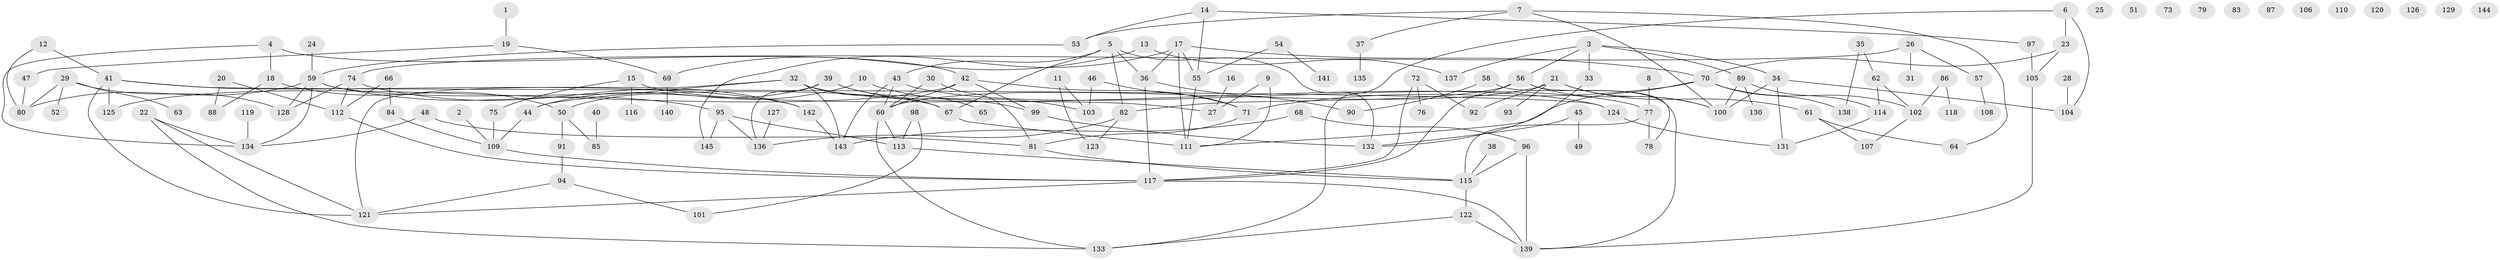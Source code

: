 // coarse degree distribution, {1: 0.19607843137254902, 5: 0.09803921568627451, 3: 0.16666666666666666, 7: 0.029411764705882353, 4: 0.09803921568627451, 2: 0.18627450980392157, 8: 0.0196078431372549, 6: 0.0784313725490196, 0: 0.11764705882352941, 10: 0.00980392156862745}
// Generated by graph-tools (version 1.1) at 2025/23/03/03/25 07:23:29]
// undirected, 145 vertices, 191 edges
graph export_dot {
graph [start="1"]
  node [color=gray90,style=filled];
  1;
  2;
  3;
  4;
  5;
  6;
  7;
  8;
  9;
  10;
  11;
  12;
  13;
  14;
  15;
  16;
  17;
  18;
  19;
  20;
  21;
  22;
  23;
  24;
  25;
  26;
  27;
  28;
  29;
  30;
  31;
  32;
  33;
  34;
  35;
  36;
  37;
  38;
  39;
  40;
  41;
  42;
  43;
  44;
  45;
  46;
  47;
  48;
  49;
  50;
  51;
  52;
  53;
  54;
  55;
  56;
  57;
  58;
  59;
  60;
  61;
  62;
  63;
  64;
  65;
  66;
  67;
  68;
  69;
  70;
  71;
  72;
  73;
  74;
  75;
  76;
  77;
  78;
  79;
  80;
  81;
  82;
  83;
  84;
  85;
  86;
  87;
  88;
  89;
  90;
  91;
  92;
  93;
  94;
  95;
  96;
  97;
  98;
  99;
  100;
  101;
  102;
  103;
  104;
  105;
  106;
  107;
  108;
  109;
  110;
  111;
  112;
  113;
  114;
  115;
  116;
  117;
  118;
  119;
  120;
  121;
  122;
  123;
  124;
  125;
  126;
  127;
  128;
  129;
  130;
  131;
  132;
  133;
  134;
  135;
  136;
  137;
  138;
  139;
  140;
  141;
  142;
  143;
  144;
  145;
  1 -- 19;
  2 -- 109;
  3 -- 33;
  3 -- 34;
  3 -- 56;
  3 -- 89;
  3 -- 137;
  4 -- 18;
  4 -- 42;
  4 -- 134;
  5 -- 36;
  5 -- 43;
  5 -- 67;
  5 -- 82;
  5 -- 132;
  6 -- 23;
  6 -- 104;
  6 -- 133;
  7 -- 37;
  7 -- 53;
  7 -- 64;
  7 -- 100;
  8 -- 77;
  9 -- 27;
  9 -- 111;
  10 -- 44;
  10 -- 103;
  11 -- 103;
  11 -- 123;
  12 -- 41;
  12 -- 80;
  13 -- 69;
  13 -- 137;
  14 -- 53;
  14 -- 55;
  14 -- 97;
  15 -- 27;
  15 -- 75;
  15 -- 116;
  16 -- 27;
  17 -- 36;
  17 -- 55;
  17 -- 70;
  17 -- 111;
  17 -- 145;
  18 -- 50;
  18 -- 88;
  19 -- 47;
  19 -- 69;
  20 -- 88;
  20 -- 112;
  21 -- 60;
  21 -- 61;
  21 -- 92;
  21 -- 93;
  21 -- 100;
  22 -- 121;
  22 -- 133;
  22 -- 134;
  23 -- 70;
  23 -- 105;
  24 -- 59;
  26 -- 31;
  26 -- 57;
  26 -- 74;
  28 -- 104;
  29 -- 52;
  29 -- 63;
  29 -- 80;
  29 -- 128;
  30 -- 60;
  30 -- 81;
  32 -- 44;
  32 -- 67;
  32 -- 121;
  32 -- 124;
  32 -- 143;
  33 -- 132;
  34 -- 100;
  34 -- 104;
  34 -- 131;
  35 -- 62;
  35 -- 138;
  36 -- 90;
  36 -- 117;
  37 -- 135;
  38 -- 115;
  39 -- 50;
  39 -- 65;
  39 -- 99;
  39 -- 136;
  40 -- 85;
  41 -- 121;
  41 -- 124;
  41 -- 125;
  41 -- 142;
  42 -- 60;
  42 -- 71;
  42 -- 99;
  42 -- 125;
  43 -- 60;
  43 -- 77;
  43 -- 143;
  44 -- 109;
  45 -- 49;
  45 -- 132;
  46 -- 71;
  46 -- 103;
  47 -- 80;
  48 -- 81;
  48 -- 134;
  50 -- 85;
  50 -- 91;
  53 -- 59;
  54 -- 55;
  54 -- 141;
  55 -- 111;
  56 -- 78;
  56 -- 82;
  56 -- 100;
  56 -- 117;
  57 -- 108;
  58 -- 90;
  58 -- 139;
  59 -- 67;
  59 -- 80;
  59 -- 95;
  59 -- 128;
  59 -- 134;
  60 -- 113;
  60 -- 133;
  61 -- 64;
  61 -- 107;
  62 -- 102;
  62 -- 114;
  66 -- 84;
  66 -- 112;
  67 -- 111;
  68 -- 96;
  68 -- 143;
  69 -- 140;
  70 -- 71;
  70 -- 102;
  70 -- 111;
  70 -- 138;
  71 -- 81;
  72 -- 76;
  72 -- 92;
  72 -- 117;
  74 -- 112;
  74 -- 128;
  74 -- 142;
  75 -- 109;
  77 -- 78;
  77 -- 115;
  81 -- 115;
  82 -- 123;
  82 -- 136;
  84 -- 109;
  86 -- 102;
  86 -- 118;
  89 -- 100;
  89 -- 114;
  89 -- 130;
  91 -- 94;
  94 -- 101;
  94 -- 121;
  95 -- 113;
  95 -- 136;
  95 -- 145;
  96 -- 115;
  96 -- 139;
  97 -- 105;
  98 -- 101;
  98 -- 113;
  99 -- 132;
  102 -- 107;
  105 -- 139;
  109 -- 117;
  112 -- 117;
  113 -- 115;
  114 -- 131;
  115 -- 122;
  117 -- 121;
  117 -- 139;
  119 -- 134;
  122 -- 133;
  122 -- 139;
  124 -- 131;
  127 -- 136;
  142 -- 143;
}
